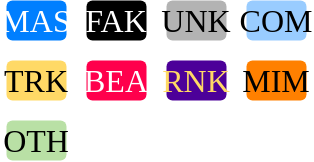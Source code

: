 <mxfile version="17.4.2" type="device"><diagram id="RDxkGDDdibQgJNu1Dz13" name="Page-1"><mxGraphModel dx="410" dy="258" grid="1" gridSize="10" guides="1" tooltips="1" connect="1" arrows="1" fold="1" page="1" pageScale="1" pageWidth="1100" pageHeight="850" math="0" shadow="0"><root><mxCell id="0"/><mxCell id="1" parent="0"/><mxCell id="Pv-ohNQtoTxKsuDVa9W1-1" value="&lt;font face=&quot;Barlow Condensed&quot; data-font-src=&quot;https://fonts.googleapis.com/css?family=Barlow+Condensed&quot; style=&quot;font-size: 16px;&quot;&gt;MAS&lt;/font&gt;" style="rounded=1;whiteSpace=wrap;html=1;fontStyle=0;strokeWidth=0.5;fontSize=16;fillColor=#007FFF;fontColor=#FFFFFF;labelBorderColor=none;labelBackgroundColor=none;strokeColor=none;" parent="1" vertex="1"><mxGeometry x="400" y="280" width="30" height="20" as="geometry"/></mxCell><mxCell id="Pv-ohNQtoTxKsuDVa9W1-2" value="&lt;font face=&quot;Barlow Condensed&quot; data-font-src=&quot;https://fonts.googleapis.com/css?family=Barlow+Condensed&quot; style=&quot;font-size: 16px&quot;&gt;TRK&lt;/font&gt;" style="rounded=1;whiteSpace=wrap;html=1;fontStyle=0;strokeWidth=0.5;fontSize=16;fillColor=#FFD966;fontColor=#000000;labelBorderColor=none;labelBackgroundColor=none;strokeColor=none;" parent="1" vertex="1"><mxGeometry x="400" y="310" width="30" height="20" as="geometry"/></mxCell><mxCell id="Pv-ohNQtoTxKsuDVa9W1-3" value="&lt;font face=&quot;Barlow Condensed&quot; data-font-src=&quot;https://fonts.googleapis.com/css?family=Barlow+Condensed&quot; style=&quot;font-size: 16px&quot;&gt;FAK&lt;/font&gt;" style="rounded=1;whiteSpace=wrap;html=1;fontStyle=0;strokeWidth=0.5;fontSize=16;fillColor=#000000;fontColor=#FFFFFF;labelBorderColor=none;labelBackgroundColor=none;strokeColor=none;" parent="1" vertex="1"><mxGeometry x="440" y="280" width="30" height="20" as="geometry"/></mxCell><mxCell id="Pv-ohNQtoTxKsuDVa9W1-4" value="&lt;font face=&quot;Barlow Condensed&quot; data-font-src=&quot;https://fonts.googleapis.com/css?family=Barlow+Condensed&quot; style=&quot;font-size: 16px&quot;&gt;BEA&lt;/font&gt;" style="rounded=1;whiteSpace=wrap;html=1;fontStyle=0;strokeWidth=0.5;fontSize=16;fillColor=#FF004C;fontColor=#FFFFFF;labelBorderColor=none;labelBackgroundColor=none;strokeColor=none;" parent="1" vertex="1"><mxGeometry x="440" y="310" width="30" height="20" as="geometry"/></mxCell><mxCell id="Pv-ohNQtoTxKsuDVa9W1-5" value="&lt;font face=&quot;Barlow Condensed&quot; data-font-src=&quot;https://fonts.googleapis.com/css?family=Barlow+Condensed&quot; style=&quot;font-size: 16px&quot;&gt;UNK&lt;/font&gt;" style="rounded=1;whiteSpace=wrap;html=1;fontStyle=0;strokeWidth=0.5;fontSize=16;fillColor=#B3B3B3;fontColor=#000000;labelBorderColor=none;labelBackgroundColor=none;strokeColor=none;" parent="1" vertex="1"><mxGeometry x="480" y="280" width="30" height="20" as="geometry"/></mxCell><mxCell id="Pv-ohNQtoTxKsuDVa9W1-6" value="&lt;font face=&quot;Barlow Condensed&quot; data-font-src=&quot;https://fonts.googleapis.com/css?family=Barlow+Condensed&quot; style=&quot;font-size: 16px&quot;&gt;RNK&lt;/font&gt;" style="rounded=1;whiteSpace=wrap;html=1;fontStyle=0;strokeWidth=0.5;fontSize=16;fillColor=#4C0099;fontColor=#FFD966;labelBorderColor=none;labelBackgroundColor=none;strokeColor=none;" parent="1" vertex="1"><mxGeometry x="480" y="310" width="30" height="20" as="geometry"/></mxCell><mxCell id="r7PGeMFbTiIIhgcl9Qug-1" value="&lt;font face=&quot;Barlow Condensed&quot; data-font-src=&quot;https://fonts.googleapis.com/css?family=Barlow+Condensed&quot; style=&quot;font-size: 16px&quot;&gt;COM&lt;/font&gt;" style="rounded=1;whiteSpace=wrap;html=1;fontStyle=0;strokeWidth=0.5;fontSize=16;fillColor=#99CCFF;fontColor=#000000;labelBorderColor=none;labelBackgroundColor=none;strokeColor=none;" parent="1" vertex="1"><mxGeometry x="520" y="280" width="30" height="20" as="geometry"/></mxCell><mxCell id="WdaKYi3xG7IwrxfiEZ5t-1" value="&lt;font face=&quot;Barlow Condensed&quot; data-font-src=&quot;https://fonts.googleapis.com/css?family=Barlow+Condensed&quot; style=&quot;font-size: 16px&quot;&gt;MIM&lt;/font&gt;" style="rounded=1;whiteSpace=wrap;html=1;fontStyle=0;strokeWidth=0.5;fontSize=16;fillColor=#FF8000;fontColor=#000000;labelBorderColor=none;labelBackgroundColor=none;strokeColor=none;" parent="1" vertex="1"><mxGeometry x="520" y="310" width="30" height="20" as="geometry"/></mxCell><mxCell id="-H0aiKinMQouHR3XtqWo-1" value="&lt;font face=&quot;Barlow Condensed&quot; data-font-src=&quot;https://fonts.googleapis.com/css?family=Barlow+Condensed&quot; style=&quot;font-size: 16px&quot;&gt;OTH&lt;/font&gt;" style="rounded=1;whiteSpace=wrap;html=1;fontStyle=0;strokeWidth=0.5;fontSize=16;fillColor=#B9E0A5;fontColor=#000000;labelBorderColor=none;labelBackgroundColor=none;strokeColor=none;" vertex="1" parent="1"><mxGeometry x="400" y="340" width="30" height="20" as="geometry"/></mxCell></root></mxGraphModel></diagram></mxfile>
